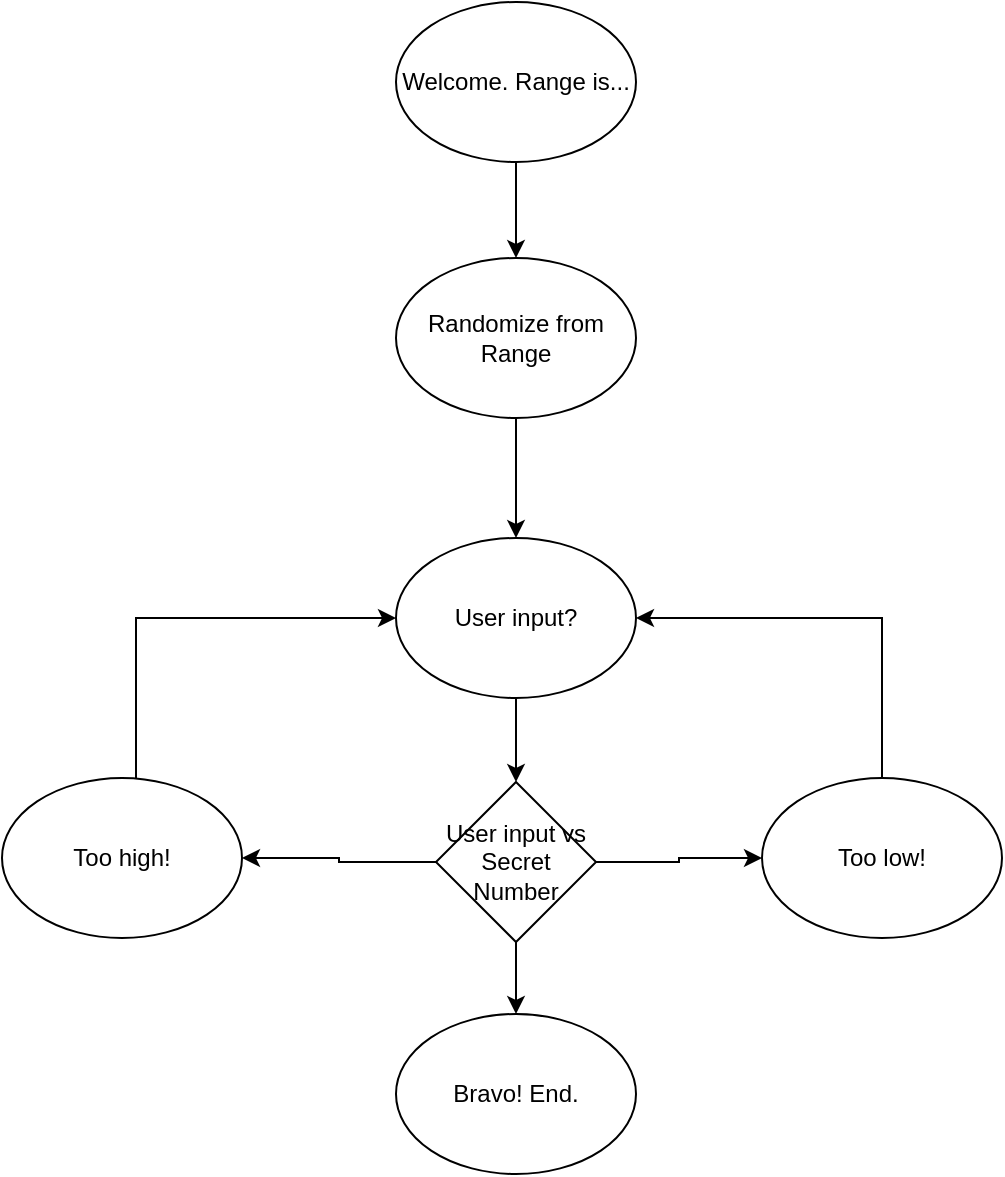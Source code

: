 <mxfile version="12.3.6" type="device" pages="1"><diagram id="vtzPzIPhkjF-mpYe-rMo" name="Page-1"><mxGraphModel dx="1182" dy="725" grid="1" gridSize="10" guides="1" tooltips="1" connect="1" arrows="1" fold="1" page="1" pageScale="1" pageWidth="850" pageHeight="1100" math="0" shadow="0"><root><mxCell id="0"/><mxCell id="1" parent="0"/><mxCell id="0e01frMEvD8_PQI7vKg8-17" style="edgeStyle=orthogonalEdgeStyle;rounded=0;orthogonalLoop=1;jettySize=auto;html=1;" edge="1" parent="1" source="0e01frMEvD8_PQI7vKg8-13" target="0e01frMEvD8_PQI7vKg8-14"><mxGeometry relative="1" as="geometry"/></mxCell><mxCell id="0e01frMEvD8_PQI7vKg8-13" value="Welcome. Range is..." style="ellipse;whiteSpace=wrap;html=1;" vertex="1" parent="1"><mxGeometry x="200" y="140" width="120" height="80" as="geometry"/></mxCell><mxCell id="0e01frMEvD8_PQI7vKg8-18" style="edgeStyle=orthogonalEdgeStyle;rounded=0;orthogonalLoop=1;jettySize=auto;html=1;" edge="1" parent="1" source="0e01frMEvD8_PQI7vKg8-14" target="0e01frMEvD8_PQI7vKg8-15"><mxGeometry relative="1" as="geometry"/></mxCell><mxCell id="0e01frMEvD8_PQI7vKg8-14" value="Randomize from Range" style="ellipse;whiteSpace=wrap;html=1;" vertex="1" parent="1"><mxGeometry x="200" y="268" width="120" height="80" as="geometry"/></mxCell><mxCell id="0e01frMEvD8_PQI7vKg8-19" style="edgeStyle=orthogonalEdgeStyle;rounded=0;orthogonalLoop=1;jettySize=auto;html=1;" edge="1" parent="1" source="0e01frMEvD8_PQI7vKg8-15" target="0e01frMEvD8_PQI7vKg8-16"><mxGeometry relative="1" as="geometry"/></mxCell><mxCell id="0e01frMEvD8_PQI7vKg8-15" value="User input?" style="ellipse;whiteSpace=wrap;html=1;" vertex="1" parent="1"><mxGeometry x="200" y="408" width="120" height="80" as="geometry"/></mxCell><mxCell id="0e01frMEvD8_PQI7vKg8-22" style="edgeStyle=orthogonalEdgeStyle;rounded=0;orthogonalLoop=1;jettySize=auto;html=1;" edge="1" parent="1" source="0e01frMEvD8_PQI7vKg8-16" target="0e01frMEvD8_PQI7vKg8-20"><mxGeometry relative="1" as="geometry"/></mxCell><mxCell id="0e01frMEvD8_PQI7vKg8-23" style="edgeStyle=orthogonalEdgeStyle;rounded=0;orthogonalLoop=1;jettySize=auto;html=1;" edge="1" parent="1" source="0e01frMEvD8_PQI7vKg8-16" target="0e01frMEvD8_PQI7vKg8-21"><mxGeometry relative="1" as="geometry"/></mxCell><mxCell id="0e01frMEvD8_PQI7vKg8-28" style="edgeStyle=orthogonalEdgeStyle;rounded=0;orthogonalLoop=1;jettySize=auto;html=1;entryX=0.5;entryY=0;entryDx=0;entryDy=0;" edge="1" parent="1" source="0e01frMEvD8_PQI7vKg8-16" target="0e01frMEvD8_PQI7vKg8-27"><mxGeometry relative="1" as="geometry"/></mxCell><mxCell id="0e01frMEvD8_PQI7vKg8-16" value="&lt;div&gt;User input vs Secret Number&lt;/div&gt;" style="rhombus;whiteSpace=wrap;html=1;" vertex="1" parent="1"><mxGeometry x="220" y="530" width="80" height="80" as="geometry"/></mxCell><mxCell id="0e01frMEvD8_PQI7vKg8-26" style="edgeStyle=orthogonalEdgeStyle;rounded=0;orthogonalLoop=1;jettySize=auto;html=1;entryX=1;entryY=0.5;entryDx=0;entryDy=0;" edge="1" parent="1" source="0e01frMEvD8_PQI7vKg8-20" target="0e01frMEvD8_PQI7vKg8-15"><mxGeometry relative="1" as="geometry"><Array as="points"><mxPoint x="443" y="448"/></Array></mxGeometry></mxCell><mxCell id="0e01frMEvD8_PQI7vKg8-20" value="&lt;div&gt;Too low!&lt;/div&gt;" style="ellipse;whiteSpace=wrap;html=1;" vertex="1" parent="1"><mxGeometry x="383" y="528" width="120" height="80" as="geometry"/></mxCell><mxCell id="0e01frMEvD8_PQI7vKg8-24" style="edgeStyle=orthogonalEdgeStyle;rounded=0;orthogonalLoop=1;jettySize=auto;html=1;entryX=0;entryY=0.5;entryDx=0;entryDy=0;" edge="1" parent="1" source="0e01frMEvD8_PQI7vKg8-21" target="0e01frMEvD8_PQI7vKg8-15"><mxGeometry relative="1" as="geometry"><mxPoint x="63" y="410" as="targetPoint"/><Array as="points"><mxPoint x="70" y="448"/></Array></mxGeometry></mxCell><mxCell id="0e01frMEvD8_PQI7vKg8-21" value="&lt;div&gt;Too high!&lt;/div&gt;" style="ellipse;whiteSpace=wrap;html=1;" vertex="1" parent="1"><mxGeometry x="3" y="528" width="120" height="80" as="geometry"/></mxCell><mxCell id="0e01frMEvD8_PQI7vKg8-27" value="Bravo! End." style="ellipse;whiteSpace=wrap;html=1;" vertex="1" parent="1"><mxGeometry x="200" y="646" width="120" height="80" as="geometry"/></mxCell></root></mxGraphModel></diagram></mxfile>